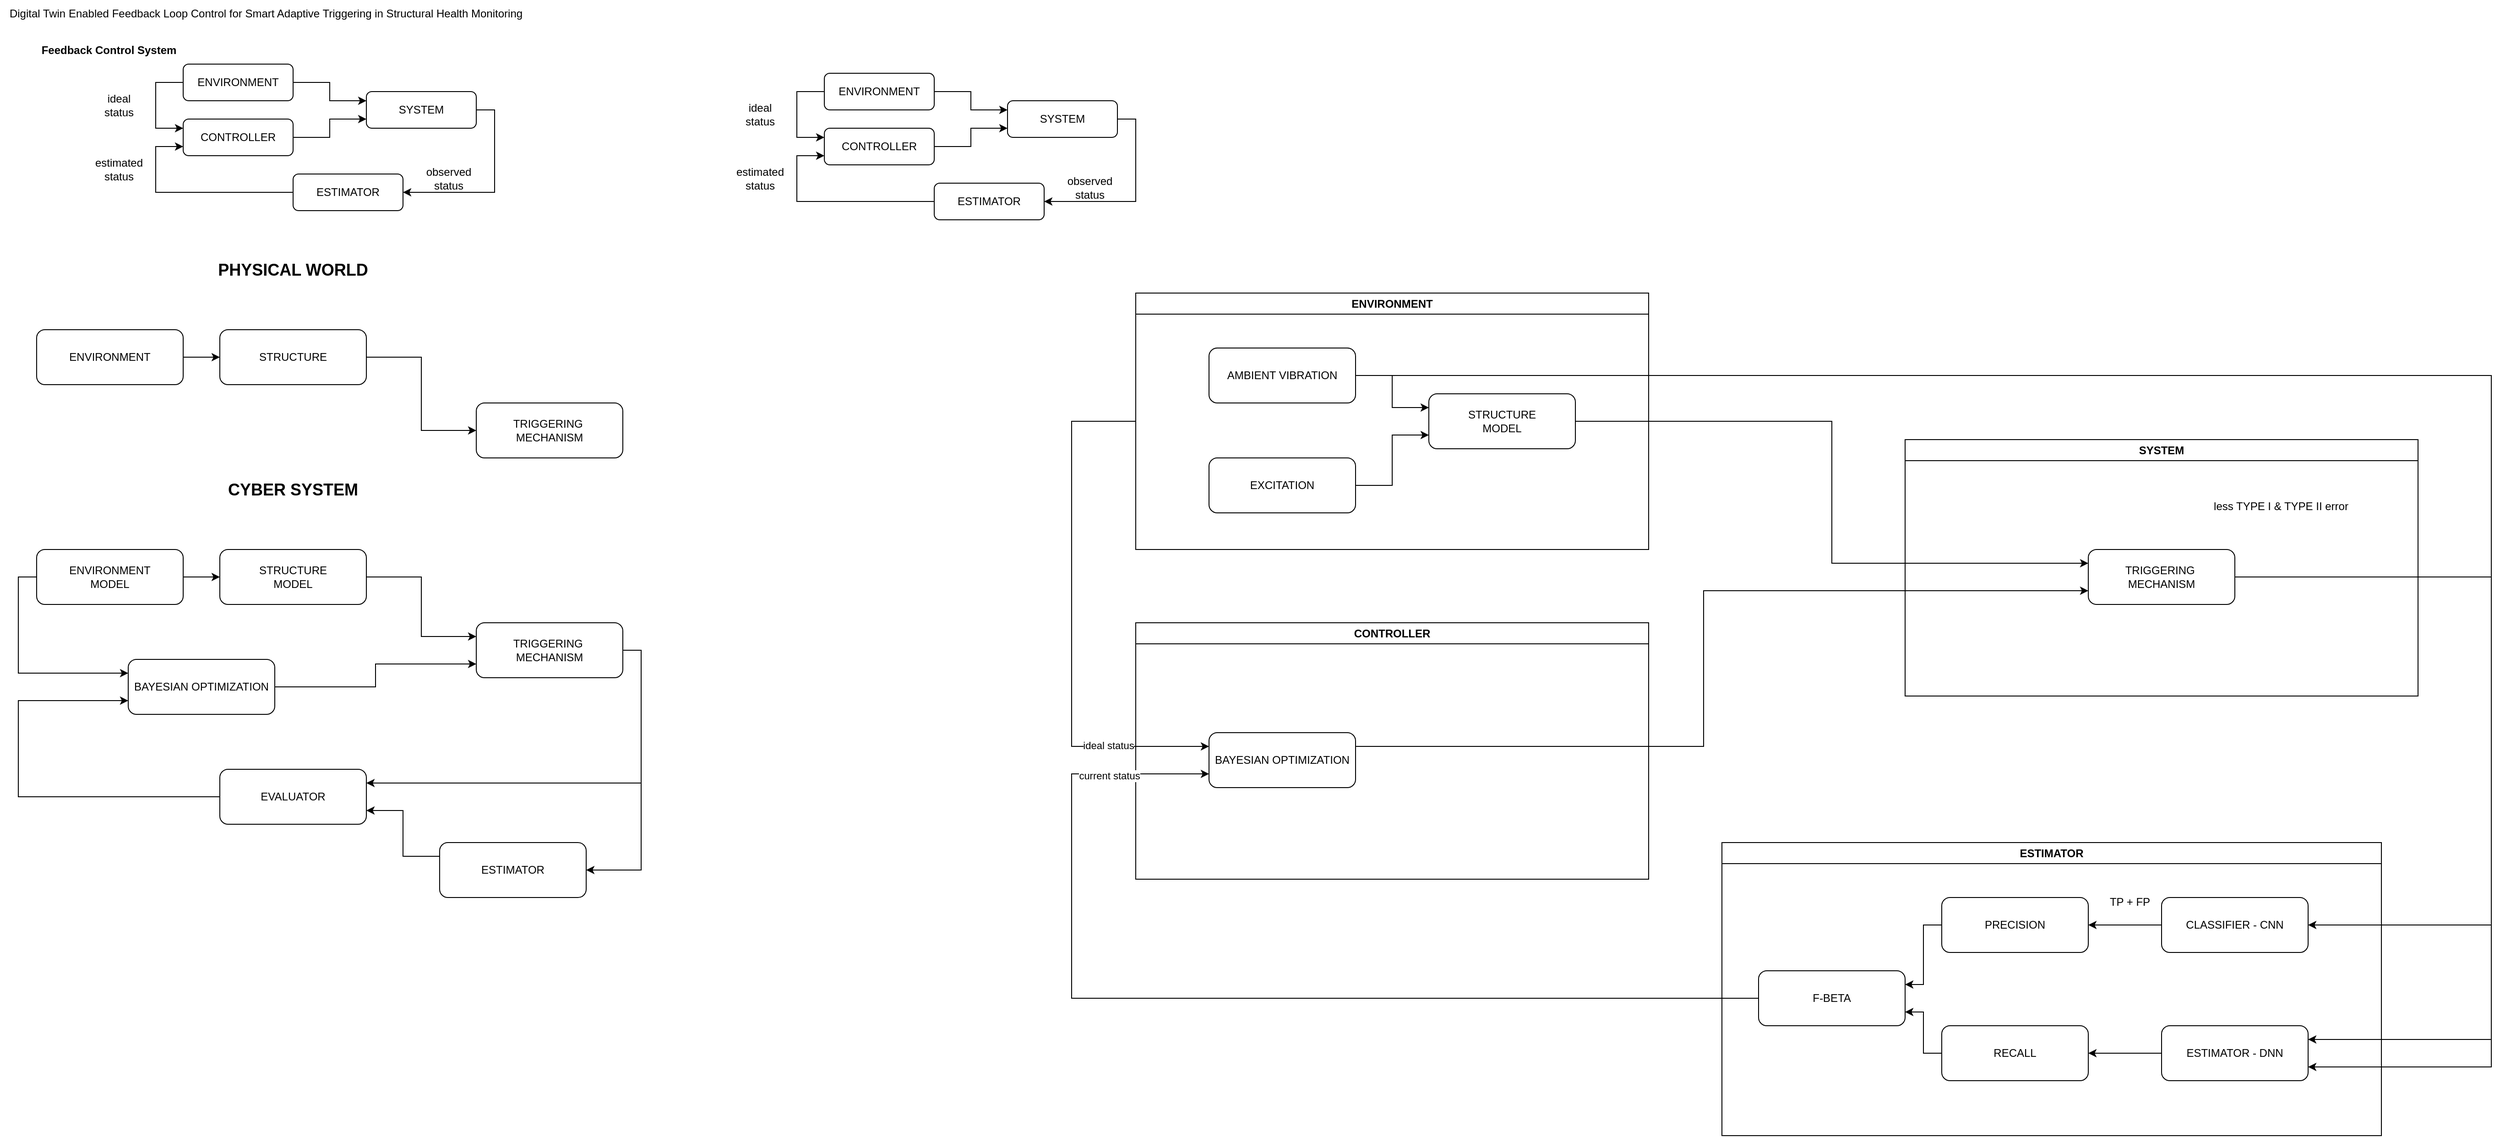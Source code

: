 <mxfile version="24.4.13" type="device">
  <diagram name="Page-1" id="KP7G7HJYxAzzi2hvTJnl">
    <mxGraphModel dx="2963" dy="1709" grid="1" gridSize="10" guides="1" tooltips="1" connect="1" arrows="1" fold="1" page="1" pageScale="1" pageWidth="1169" pageHeight="827" math="0" shadow="0">
      <root>
        <mxCell id="0" />
        <mxCell id="1" parent="0" />
        <mxCell id="A6afsXagR-sp6Qluixv--6" value="CYBER SYSTEM" style="text;html=1;align=center;verticalAlign=middle;whiteSpace=wrap;rounded=0;fontStyle=1;fontSize=18;" vertex="1" parent="1">
          <mxGeometry x="200" y="520" width="240" height="30" as="geometry" />
        </mxCell>
        <mxCell id="A6afsXagR-sp6Qluixv--30" style="edgeStyle=orthogonalEdgeStyle;rounded=0;orthogonalLoop=1;jettySize=auto;html=1;exitX=1;exitY=0.5;exitDx=0;exitDy=0;entryX=0;entryY=0.5;entryDx=0;entryDy=0;" edge="1" parent="1" source="A6afsXagR-sp6Qluixv--7" target="A6afsXagR-sp6Qluixv--9">
          <mxGeometry relative="1" as="geometry" />
        </mxCell>
        <mxCell id="A6afsXagR-sp6Qluixv--7" value="ENVIRONMENT" style="rounded=1;whiteSpace=wrap;html=1;" vertex="1" parent="1">
          <mxGeometry x="40" y="360" width="160" height="60" as="geometry" />
        </mxCell>
        <mxCell id="A6afsXagR-sp6Qluixv--29" style="edgeStyle=orthogonalEdgeStyle;rounded=0;orthogonalLoop=1;jettySize=auto;html=1;exitX=1;exitY=0.5;exitDx=0;exitDy=0;entryX=0;entryY=0.5;entryDx=0;entryDy=0;" edge="1" parent="1" source="A6afsXagR-sp6Qluixv--8" target="A6afsXagR-sp6Qluixv--11">
          <mxGeometry relative="1" as="geometry" />
        </mxCell>
        <mxCell id="A6afsXagR-sp6Qluixv--36" style="edgeStyle=orthogonalEdgeStyle;rounded=0;orthogonalLoop=1;jettySize=auto;html=1;exitX=0;exitY=0.5;exitDx=0;exitDy=0;entryX=0;entryY=0.25;entryDx=0;entryDy=0;" edge="1" parent="1" source="A6afsXagR-sp6Qluixv--8" target="A6afsXagR-sp6Qluixv--34">
          <mxGeometry relative="1" as="geometry" />
        </mxCell>
        <mxCell id="A6afsXagR-sp6Qluixv--8" value="ENVIRONMENT&lt;div&gt;MODEL&lt;/div&gt;" style="rounded=1;whiteSpace=wrap;html=1;" vertex="1" parent="1">
          <mxGeometry x="40" y="600" width="160" height="60" as="geometry" />
        </mxCell>
        <mxCell id="A6afsXagR-sp6Qluixv--31" style="edgeStyle=orthogonalEdgeStyle;rounded=0;orthogonalLoop=1;jettySize=auto;html=1;exitX=1;exitY=0.5;exitDx=0;exitDy=0;entryX=0;entryY=0.5;entryDx=0;entryDy=0;" edge="1" parent="1" source="A6afsXagR-sp6Qluixv--9" target="A6afsXagR-sp6Qluixv--27">
          <mxGeometry relative="1" as="geometry" />
        </mxCell>
        <mxCell id="A6afsXagR-sp6Qluixv--9" value="STRUCTURE" style="rounded=1;whiteSpace=wrap;html=1;" vertex="1" parent="1">
          <mxGeometry x="240" y="360" width="160" height="60" as="geometry" />
        </mxCell>
        <mxCell id="A6afsXagR-sp6Qluixv--32" style="edgeStyle=orthogonalEdgeStyle;rounded=0;orthogonalLoop=1;jettySize=auto;html=1;exitX=1;exitY=0.5;exitDx=0;exitDy=0;entryX=0;entryY=0.25;entryDx=0;entryDy=0;" edge="1" parent="1" source="A6afsXagR-sp6Qluixv--11" target="A6afsXagR-sp6Qluixv--28">
          <mxGeometry relative="1" as="geometry" />
        </mxCell>
        <mxCell id="A6afsXagR-sp6Qluixv--11" value="STRUCTURE&lt;div&gt;MODEL&lt;/div&gt;" style="rounded=1;whiteSpace=wrap;html=1;" vertex="1" parent="1">
          <mxGeometry x="240" y="600" width="160" height="60" as="geometry" />
        </mxCell>
        <mxCell id="A6afsXagR-sp6Qluixv--12" value="PHYSICAL WORLD" style="text;html=1;align=center;verticalAlign=middle;whiteSpace=wrap;rounded=0;fontStyle=1;fontSize=18;" vertex="1" parent="1">
          <mxGeometry x="200" y="280" width="240" height="30" as="geometry" />
        </mxCell>
        <mxCell id="A6afsXagR-sp6Qluixv--13" style="edgeStyle=orthogonalEdgeStyle;rounded=0;orthogonalLoop=1;jettySize=auto;html=1;exitX=1;exitY=0.5;exitDx=0;exitDy=0;entryX=0;entryY=0.25;entryDx=0;entryDy=0;" edge="1" parent="1" source="A6afsXagR-sp6Qluixv--15" target="A6afsXagR-sp6Qluixv--17">
          <mxGeometry relative="1" as="geometry" />
        </mxCell>
        <mxCell id="A6afsXagR-sp6Qluixv--14" style="edgeStyle=orthogonalEdgeStyle;rounded=0;orthogonalLoop=1;jettySize=auto;html=1;exitX=0;exitY=0.5;exitDx=0;exitDy=0;entryX=0;entryY=0.25;entryDx=0;entryDy=0;" edge="1" parent="1" source="A6afsXagR-sp6Qluixv--15" target="A6afsXagR-sp6Qluixv--21">
          <mxGeometry relative="1" as="geometry">
            <Array as="points">
              <mxPoint x="170" y="90" />
              <mxPoint x="170" y="140" />
            </Array>
          </mxGeometry>
        </mxCell>
        <mxCell id="A6afsXagR-sp6Qluixv--15" value="ENVIRONMENT" style="rounded=1;whiteSpace=wrap;html=1;" vertex="1" parent="1">
          <mxGeometry x="200" y="70" width="120" height="40" as="geometry" />
        </mxCell>
        <mxCell id="A6afsXagR-sp6Qluixv--16" style="edgeStyle=orthogonalEdgeStyle;rounded=0;orthogonalLoop=1;jettySize=auto;html=1;exitX=1;exitY=0.5;exitDx=0;exitDy=0;entryX=1;entryY=0.5;entryDx=0;entryDy=0;" edge="1" parent="1" source="A6afsXagR-sp6Qluixv--17" target="A6afsXagR-sp6Qluixv--19">
          <mxGeometry relative="1" as="geometry" />
        </mxCell>
        <mxCell id="A6afsXagR-sp6Qluixv--17" value="SYSTEM" style="rounded=1;whiteSpace=wrap;html=1;" vertex="1" parent="1">
          <mxGeometry x="400" y="100" width="120" height="40" as="geometry" />
        </mxCell>
        <mxCell id="A6afsXagR-sp6Qluixv--18" style="edgeStyle=orthogonalEdgeStyle;rounded=0;orthogonalLoop=1;jettySize=auto;html=1;exitX=0;exitY=0.5;exitDx=0;exitDy=0;entryX=0;entryY=0.75;entryDx=0;entryDy=0;" edge="1" parent="1" source="A6afsXagR-sp6Qluixv--19" target="A6afsXagR-sp6Qluixv--21">
          <mxGeometry relative="1" as="geometry">
            <Array as="points">
              <mxPoint x="170" y="210" />
              <mxPoint x="170" y="160" />
            </Array>
          </mxGeometry>
        </mxCell>
        <mxCell id="A6afsXagR-sp6Qluixv--19" value="ESTIMATOR" style="rounded=1;whiteSpace=wrap;html=1;" vertex="1" parent="1">
          <mxGeometry x="320" y="190" width="120" height="40" as="geometry" />
        </mxCell>
        <mxCell id="A6afsXagR-sp6Qluixv--20" style="edgeStyle=orthogonalEdgeStyle;rounded=0;orthogonalLoop=1;jettySize=auto;html=1;exitX=1;exitY=0.5;exitDx=0;exitDy=0;entryX=0;entryY=0.75;entryDx=0;entryDy=0;" edge="1" parent="1" source="A6afsXagR-sp6Qluixv--21" target="A6afsXagR-sp6Qluixv--17">
          <mxGeometry relative="1" as="geometry">
            <mxPoint x="400" y="130" as="targetPoint" />
          </mxGeometry>
        </mxCell>
        <mxCell id="A6afsXagR-sp6Qluixv--21" value="CONTROLLER" style="rounded=1;whiteSpace=wrap;html=1;" vertex="1" parent="1">
          <mxGeometry x="200" y="130" width="120" height="40" as="geometry" />
        </mxCell>
        <mxCell id="A6afsXagR-sp6Qluixv--22" value="observed status" style="text;html=1;align=center;verticalAlign=middle;whiteSpace=wrap;rounded=0;" vertex="1" parent="1">
          <mxGeometry x="460" y="180" width="60" height="30" as="geometry" />
        </mxCell>
        <mxCell id="A6afsXagR-sp6Qluixv--23" value="estimated&lt;div&gt;status&lt;/div&gt;" style="text;html=1;align=center;verticalAlign=middle;whiteSpace=wrap;rounded=0;rotation=0;" vertex="1" parent="1">
          <mxGeometry x="100" y="170" width="60" height="30" as="geometry" />
        </mxCell>
        <mxCell id="A6afsXagR-sp6Qluixv--24" value="ideal status" style="text;html=1;align=center;verticalAlign=middle;whiteSpace=wrap;rounded=0;rotation=0;" vertex="1" parent="1">
          <mxGeometry x="100" y="100" width="60" height="30" as="geometry" />
        </mxCell>
        <mxCell id="A6afsXagR-sp6Qluixv--25" value="Feedback Control System" style="text;html=1;align=center;verticalAlign=middle;whiteSpace=wrap;rounded=0;rotation=0;fontStyle=1" vertex="1" parent="1">
          <mxGeometry x="39" y="40" width="160" height="30" as="geometry" />
        </mxCell>
        <mxCell id="A6afsXagR-sp6Qluixv--26" value="Digital Twin Enabled Feedback Loop Control for Smart Adaptive Triggering in Structural Health Monitoring" style="text;html=1;align=center;verticalAlign=middle;resizable=0;points=[];autosize=1;strokeColor=none;fillColor=none;" vertex="1" parent="1">
          <mxGeometry width="580" height="30" as="geometry" />
        </mxCell>
        <mxCell id="A6afsXagR-sp6Qluixv--27" value="TRIGGERING&amp;nbsp;&lt;div&gt;MECHANISM&lt;/div&gt;" style="rounded=1;whiteSpace=wrap;html=1;" vertex="1" parent="1">
          <mxGeometry x="520" y="440" width="160" height="60" as="geometry" />
        </mxCell>
        <mxCell id="A6afsXagR-sp6Qluixv--38" style="edgeStyle=orthogonalEdgeStyle;rounded=0;orthogonalLoop=1;jettySize=auto;html=1;exitX=1;exitY=0.5;exitDx=0;exitDy=0;entryX=1;entryY=0.25;entryDx=0;entryDy=0;" edge="1" parent="1" source="A6afsXagR-sp6Qluixv--28" target="A6afsXagR-sp6Qluixv--33">
          <mxGeometry relative="1" as="geometry" />
        </mxCell>
        <mxCell id="A6afsXagR-sp6Qluixv--58" style="edgeStyle=orthogonalEdgeStyle;rounded=0;orthogonalLoop=1;jettySize=auto;html=1;exitX=1;exitY=0.5;exitDx=0;exitDy=0;entryX=1;entryY=0.5;entryDx=0;entryDy=0;" edge="1" parent="1" source="A6afsXagR-sp6Qluixv--28" target="A6afsXagR-sp6Qluixv--39">
          <mxGeometry relative="1" as="geometry" />
        </mxCell>
        <mxCell id="A6afsXagR-sp6Qluixv--28" value="TRIGGERING&amp;nbsp;&lt;div&gt;MECHANISM&lt;/div&gt;" style="rounded=1;whiteSpace=wrap;html=1;" vertex="1" parent="1">
          <mxGeometry x="520" y="680" width="160" height="60" as="geometry" />
        </mxCell>
        <mxCell id="A6afsXagR-sp6Qluixv--37" style="edgeStyle=orthogonalEdgeStyle;rounded=0;orthogonalLoop=1;jettySize=auto;html=1;exitX=0;exitY=0.5;exitDx=0;exitDy=0;entryX=0;entryY=0.75;entryDx=0;entryDy=0;" edge="1" parent="1" source="A6afsXagR-sp6Qluixv--33" target="A6afsXagR-sp6Qluixv--34">
          <mxGeometry relative="1" as="geometry">
            <Array as="points">
              <mxPoint x="20" y="870" />
              <mxPoint x="20" y="765" />
            </Array>
          </mxGeometry>
        </mxCell>
        <mxCell id="A6afsXagR-sp6Qluixv--33" value="EVALUATOR" style="rounded=1;whiteSpace=wrap;html=1;" vertex="1" parent="1">
          <mxGeometry x="240" y="840" width="160" height="60" as="geometry" />
        </mxCell>
        <mxCell id="A6afsXagR-sp6Qluixv--35" style="edgeStyle=orthogonalEdgeStyle;rounded=0;orthogonalLoop=1;jettySize=auto;html=1;exitX=1;exitY=0.5;exitDx=0;exitDy=0;entryX=0;entryY=0.75;entryDx=0;entryDy=0;" edge="1" parent="1" source="A6afsXagR-sp6Qluixv--34" target="A6afsXagR-sp6Qluixv--28">
          <mxGeometry relative="1" as="geometry" />
        </mxCell>
        <mxCell id="A6afsXagR-sp6Qluixv--34" value="BAYESIAN OPTIMIZATION" style="rounded=1;whiteSpace=wrap;html=1;" vertex="1" parent="1">
          <mxGeometry x="140" y="720" width="160" height="60" as="geometry" />
        </mxCell>
        <mxCell id="A6afsXagR-sp6Qluixv--40" style="edgeStyle=orthogonalEdgeStyle;rounded=0;orthogonalLoop=1;jettySize=auto;html=1;exitX=0;exitY=0.25;exitDx=0;exitDy=0;entryX=1;entryY=0.75;entryDx=0;entryDy=0;" edge="1" parent="1" source="A6afsXagR-sp6Qluixv--39" target="A6afsXagR-sp6Qluixv--33">
          <mxGeometry relative="1" as="geometry" />
        </mxCell>
        <mxCell id="A6afsXagR-sp6Qluixv--39" value="ESTIMATOR" style="rounded=1;whiteSpace=wrap;html=1;" vertex="1" parent="1">
          <mxGeometry x="480" y="920" width="160" height="60" as="geometry" />
        </mxCell>
        <mxCell id="A6afsXagR-sp6Qluixv--42" style="edgeStyle=orthogonalEdgeStyle;rounded=0;orthogonalLoop=1;jettySize=auto;html=1;exitX=1;exitY=0.5;exitDx=0;exitDy=0;entryX=0;entryY=0.25;entryDx=0;entryDy=0;" edge="1" parent="1" source="A6afsXagR-sp6Qluixv--44" target="A6afsXagR-sp6Qluixv--46">
          <mxGeometry relative="1" as="geometry" />
        </mxCell>
        <mxCell id="A6afsXagR-sp6Qluixv--43" style="edgeStyle=orthogonalEdgeStyle;rounded=0;orthogonalLoop=1;jettySize=auto;html=1;exitX=0;exitY=0.5;exitDx=0;exitDy=0;entryX=0;entryY=0.25;entryDx=0;entryDy=0;" edge="1" parent="1" source="A6afsXagR-sp6Qluixv--44" target="A6afsXagR-sp6Qluixv--50">
          <mxGeometry relative="1" as="geometry">
            <Array as="points">
              <mxPoint x="870" y="100" />
              <mxPoint x="870" y="150" />
            </Array>
          </mxGeometry>
        </mxCell>
        <mxCell id="A6afsXagR-sp6Qluixv--44" value="ENVIRONMENT" style="rounded=1;whiteSpace=wrap;html=1;" vertex="1" parent="1">
          <mxGeometry x="900" y="80" width="120" height="40" as="geometry" />
        </mxCell>
        <mxCell id="A6afsXagR-sp6Qluixv--45" style="edgeStyle=orthogonalEdgeStyle;rounded=0;orthogonalLoop=1;jettySize=auto;html=1;exitX=1;exitY=0.5;exitDx=0;exitDy=0;entryX=1;entryY=0.5;entryDx=0;entryDy=0;" edge="1" parent="1" source="A6afsXagR-sp6Qluixv--46" target="A6afsXagR-sp6Qluixv--48">
          <mxGeometry relative="1" as="geometry" />
        </mxCell>
        <mxCell id="A6afsXagR-sp6Qluixv--46" value="SYSTEM" style="rounded=1;whiteSpace=wrap;html=1;" vertex="1" parent="1">
          <mxGeometry x="1100" y="110" width="120" height="40" as="geometry" />
        </mxCell>
        <mxCell id="A6afsXagR-sp6Qluixv--47" style="edgeStyle=orthogonalEdgeStyle;rounded=0;orthogonalLoop=1;jettySize=auto;html=1;exitX=0;exitY=0.5;exitDx=0;exitDy=0;entryX=0;entryY=0.75;entryDx=0;entryDy=0;" edge="1" parent="1" source="A6afsXagR-sp6Qluixv--48" target="A6afsXagR-sp6Qluixv--50">
          <mxGeometry relative="1" as="geometry">
            <Array as="points">
              <mxPoint x="870" y="220" />
              <mxPoint x="870" y="170" />
            </Array>
          </mxGeometry>
        </mxCell>
        <mxCell id="A6afsXagR-sp6Qluixv--48" value="ESTIMATOR" style="rounded=1;whiteSpace=wrap;html=1;" vertex="1" parent="1">
          <mxGeometry x="1020" y="200" width="120" height="40" as="geometry" />
        </mxCell>
        <mxCell id="A6afsXagR-sp6Qluixv--49" style="edgeStyle=orthogonalEdgeStyle;rounded=0;orthogonalLoop=1;jettySize=auto;html=1;exitX=1;exitY=0.5;exitDx=0;exitDy=0;entryX=0;entryY=0.75;entryDx=0;entryDy=0;" edge="1" parent="1" source="A6afsXagR-sp6Qluixv--50" target="A6afsXagR-sp6Qluixv--46">
          <mxGeometry relative="1" as="geometry">
            <mxPoint x="1100" y="140" as="targetPoint" />
          </mxGeometry>
        </mxCell>
        <mxCell id="A6afsXagR-sp6Qluixv--50" value="CONTROLLER" style="rounded=1;whiteSpace=wrap;html=1;" vertex="1" parent="1">
          <mxGeometry x="900" y="140" width="120" height="40" as="geometry" />
        </mxCell>
        <mxCell id="A6afsXagR-sp6Qluixv--51" value="observed status" style="text;html=1;align=center;verticalAlign=middle;whiteSpace=wrap;rounded=0;" vertex="1" parent="1">
          <mxGeometry x="1160" y="190" width="60" height="30" as="geometry" />
        </mxCell>
        <mxCell id="A6afsXagR-sp6Qluixv--52" value="estimated&lt;div&gt;status&lt;/div&gt;" style="text;html=1;align=center;verticalAlign=middle;whiteSpace=wrap;rounded=0;rotation=0;" vertex="1" parent="1">
          <mxGeometry x="800" y="180" width="60" height="30" as="geometry" />
        </mxCell>
        <mxCell id="A6afsXagR-sp6Qluixv--53" value="ideal status" style="text;html=1;align=center;verticalAlign=middle;whiteSpace=wrap;rounded=0;rotation=0;" vertex="1" parent="1">
          <mxGeometry x="800" y="110" width="60" height="30" as="geometry" />
        </mxCell>
        <mxCell id="A6afsXagR-sp6Qluixv--73" style="edgeStyle=orthogonalEdgeStyle;rounded=0;orthogonalLoop=1;jettySize=auto;html=1;exitX=0;exitY=0.5;exitDx=0;exitDy=0;entryX=0;entryY=0.25;entryDx=0;entryDy=0;" edge="1" parent="1" source="A6afsXagR-sp6Qluixv--54" target="A6afsXagR-sp6Qluixv--72">
          <mxGeometry relative="1" as="geometry">
            <Array as="points">
              <mxPoint x="1170" y="460" />
              <mxPoint x="1170" y="815" />
            </Array>
          </mxGeometry>
        </mxCell>
        <mxCell id="A6afsXagR-sp6Qluixv--92" value="ideal status" style="edgeLabel;html=1;align=center;verticalAlign=middle;resizable=0;points=[];" vertex="1" connectable="0" parent="A6afsXagR-sp6Qluixv--73">
          <mxGeometry x="0.612" y="1" relative="1" as="geometry">
            <mxPoint x="1" as="offset" />
          </mxGeometry>
        </mxCell>
        <mxCell id="A6afsXagR-sp6Qluixv--54" value="ENVIRONMENT" style="swimlane;whiteSpace=wrap;html=1;" vertex="1" parent="1">
          <mxGeometry x="1240" y="320" width="560" height="280" as="geometry" />
        </mxCell>
        <mxCell id="A6afsXagR-sp6Qluixv--77" style="edgeStyle=orthogonalEdgeStyle;rounded=0;orthogonalLoop=1;jettySize=auto;html=1;exitX=1;exitY=0.5;exitDx=0;exitDy=0;entryX=0;entryY=0.75;entryDx=0;entryDy=0;" edge="1" parent="A6afsXagR-sp6Qluixv--54" source="A6afsXagR-sp6Qluixv--59" target="A6afsXagR-sp6Qluixv--60">
          <mxGeometry relative="1" as="geometry" />
        </mxCell>
        <mxCell id="A6afsXagR-sp6Qluixv--59" value="EXCITATION" style="rounded=1;whiteSpace=wrap;html=1;" vertex="1" parent="A6afsXagR-sp6Qluixv--54">
          <mxGeometry x="80" y="180" width="160" height="60" as="geometry" />
        </mxCell>
        <mxCell id="A6afsXagR-sp6Qluixv--60" value="STRUCTURE&lt;div&gt;MODEL&lt;/div&gt;" style="rounded=1;whiteSpace=wrap;html=1;" vertex="1" parent="A6afsXagR-sp6Qluixv--54">
          <mxGeometry x="320" y="110" width="160" height="60" as="geometry" />
        </mxCell>
        <mxCell id="A6afsXagR-sp6Qluixv--83" style="edgeStyle=orthogonalEdgeStyle;rounded=0;orthogonalLoop=1;jettySize=auto;html=1;exitX=1;exitY=0.5;exitDx=0;exitDy=0;entryX=0;entryY=0.25;entryDx=0;entryDy=0;" edge="1" parent="A6afsXagR-sp6Qluixv--54" source="A6afsXagR-sp6Qluixv--82" target="A6afsXagR-sp6Qluixv--60">
          <mxGeometry relative="1" as="geometry" />
        </mxCell>
        <mxCell id="A6afsXagR-sp6Qluixv--82" value="AMBIENT VIBRATION" style="rounded=1;whiteSpace=wrap;html=1;" vertex="1" parent="A6afsXagR-sp6Qluixv--54">
          <mxGeometry x="80" y="60" width="160" height="60" as="geometry" />
        </mxCell>
        <mxCell id="A6afsXagR-sp6Qluixv--55" value="SYSTEM" style="swimlane;whiteSpace=wrap;html=1;" vertex="1" parent="1">
          <mxGeometry x="2080" y="480" width="560" height="280" as="geometry" />
        </mxCell>
        <mxCell id="A6afsXagR-sp6Qluixv--61" value="TRIGGERING&amp;nbsp;&lt;div&gt;MECHANISM&lt;/div&gt;" style="rounded=1;whiteSpace=wrap;html=1;" vertex="1" parent="A6afsXagR-sp6Qluixv--55">
          <mxGeometry x="200" y="120" width="160" height="60" as="geometry" />
        </mxCell>
        <mxCell id="A6afsXagR-sp6Qluixv--56" value="ESTIMATOR" style="swimlane;whiteSpace=wrap;html=1;" vertex="1" parent="1">
          <mxGeometry x="1880" y="920" width="720" height="320" as="geometry" />
        </mxCell>
        <mxCell id="A6afsXagR-sp6Qluixv--62" value="F-BETA" style="rounded=1;whiteSpace=wrap;html=1;" vertex="1" parent="A6afsXagR-sp6Qluixv--56">
          <mxGeometry x="40" y="140" width="160" height="60" as="geometry" />
        </mxCell>
        <mxCell id="A6afsXagR-sp6Qluixv--91" style="edgeStyle=orthogonalEdgeStyle;rounded=0;orthogonalLoop=1;jettySize=auto;html=1;exitX=0;exitY=0.5;exitDx=0;exitDy=0;entryX=1;entryY=0.25;entryDx=0;entryDy=0;" edge="1" parent="A6afsXagR-sp6Qluixv--56" source="A6afsXagR-sp6Qluixv--64" target="A6afsXagR-sp6Qluixv--62">
          <mxGeometry relative="1" as="geometry" />
        </mxCell>
        <mxCell id="A6afsXagR-sp6Qluixv--64" value="PRECISION" style="rounded=1;whiteSpace=wrap;html=1;" vertex="1" parent="A6afsXagR-sp6Qluixv--56">
          <mxGeometry x="240" y="60" width="160" height="60" as="geometry" />
        </mxCell>
        <mxCell id="A6afsXagR-sp6Qluixv--90" style="edgeStyle=orthogonalEdgeStyle;rounded=0;orthogonalLoop=1;jettySize=auto;html=1;exitX=0;exitY=0.5;exitDx=0;exitDy=0;entryX=1;entryY=0.75;entryDx=0;entryDy=0;" edge="1" parent="A6afsXagR-sp6Qluixv--56" source="A6afsXagR-sp6Qluixv--65" target="A6afsXagR-sp6Qluixv--62">
          <mxGeometry relative="1" as="geometry" />
        </mxCell>
        <mxCell id="A6afsXagR-sp6Qluixv--65" value="RECALL" style="rounded=1;whiteSpace=wrap;html=1;" vertex="1" parent="A6afsXagR-sp6Qluixv--56">
          <mxGeometry x="240" y="200" width="160" height="60" as="geometry" />
        </mxCell>
        <mxCell id="A6afsXagR-sp6Qluixv--86" style="edgeStyle=orthogonalEdgeStyle;rounded=0;orthogonalLoop=1;jettySize=auto;html=1;exitX=0;exitY=0.5;exitDx=0;exitDy=0;entryX=1;entryY=0.5;entryDx=0;entryDy=0;" edge="1" parent="A6afsXagR-sp6Qluixv--56" source="A6afsXagR-sp6Qluixv--70" target="A6afsXagR-sp6Qluixv--64">
          <mxGeometry relative="1" as="geometry" />
        </mxCell>
        <mxCell id="A6afsXagR-sp6Qluixv--70" value="CLASSIFIER - CNN" style="rounded=1;whiteSpace=wrap;html=1;" vertex="1" parent="A6afsXagR-sp6Qluixv--56">
          <mxGeometry x="480" y="60" width="160" height="60" as="geometry" />
        </mxCell>
        <mxCell id="A6afsXagR-sp6Qluixv--88" style="edgeStyle=orthogonalEdgeStyle;rounded=0;orthogonalLoop=1;jettySize=auto;html=1;exitX=0;exitY=0.5;exitDx=0;exitDy=0;entryX=1;entryY=0.5;entryDx=0;entryDy=0;" edge="1" parent="A6afsXagR-sp6Qluixv--56" source="A6afsXagR-sp6Qluixv--71" target="A6afsXagR-sp6Qluixv--65">
          <mxGeometry relative="1" as="geometry" />
        </mxCell>
        <mxCell id="A6afsXagR-sp6Qluixv--71" value="ESTIMATOR - DNN" style="rounded=1;whiteSpace=wrap;html=1;" vertex="1" parent="A6afsXagR-sp6Qluixv--56">
          <mxGeometry x="480" y="200" width="160" height="60" as="geometry" />
        </mxCell>
        <mxCell id="A6afsXagR-sp6Qluixv--87" value="TP + FP" style="text;html=1;align=center;verticalAlign=middle;resizable=0;points=[];autosize=1;strokeColor=none;fillColor=none;" vertex="1" parent="A6afsXagR-sp6Qluixv--56">
          <mxGeometry x="410" y="50" width="70" height="30" as="geometry" />
        </mxCell>
        <mxCell id="A6afsXagR-sp6Qluixv--57" value="CONTROLLER" style="swimlane;whiteSpace=wrap;html=1;" vertex="1" parent="1">
          <mxGeometry x="1240" y="680" width="560" height="280" as="geometry" />
        </mxCell>
        <mxCell id="A6afsXagR-sp6Qluixv--72" value="BAYESIAN OPTIMIZATION" style="rounded=1;whiteSpace=wrap;html=1;" vertex="1" parent="A6afsXagR-sp6Qluixv--57">
          <mxGeometry x="80" y="120" width="160" height="60" as="geometry" />
        </mxCell>
        <mxCell id="A6afsXagR-sp6Qluixv--74" style="edgeStyle=orthogonalEdgeStyle;rounded=0;orthogonalLoop=1;jettySize=auto;html=1;exitX=0;exitY=0.5;exitDx=0;exitDy=0;entryX=0;entryY=0.75;entryDx=0;entryDy=0;" edge="1" parent="1" source="A6afsXagR-sp6Qluixv--62" target="A6afsXagR-sp6Qluixv--72">
          <mxGeometry relative="1" as="geometry">
            <Array as="points">
              <mxPoint x="1170" y="1090" />
              <mxPoint x="1170" y="845" />
            </Array>
          </mxGeometry>
        </mxCell>
        <mxCell id="A6afsXagR-sp6Qluixv--93" value="current status" style="edgeLabel;html=1;align=center;verticalAlign=middle;resizable=0;points=[];" vertex="1" connectable="0" parent="A6afsXagR-sp6Qluixv--74">
          <mxGeometry x="0.785" y="-2" relative="1" as="geometry">
            <mxPoint x="14" as="offset" />
          </mxGeometry>
        </mxCell>
        <mxCell id="A6afsXagR-sp6Qluixv--75" style="edgeStyle=orthogonalEdgeStyle;rounded=0;orthogonalLoop=1;jettySize=auto;html=1;exitX=1;exitY=0.25;exitDx=0;exitDy=0;entryX=0;entryY=0.75;entryDx=0;entryDy=0;" edge="1" parent="1" source="A6afsXagR-sp6Qluixv--72" target="A6afsXagR-sp6Qluixv--61">
          <mxGeometry relative="1" as="geometry">
            <Array as="points">
              <mxPoint x="1860" y="815" />
              <mxPoint x="1860" y="645" />
            </Array>
          </mxGeometry>
        </mxCell>
        <mxCell id="A6afsXagR-sp6Qluixv--78" style="edgeStyle=orthogonalEdgeStyle;rounded=0;orthogonalLoop=1;jettySize=auto;html=1;exitX=1;exitY=0.5;exitDx=0;exitDy=0;entryX=0;entryY=0.25;entryDx=0;entryDy=0;" edge="1" parent="1" source="A6afsXagR-sp6Qluixv--60" target="A6afsXagR-sp6Qluixv--61">
          <mxGeometry relative="1" as="geometry" />
        </mxCell>
        <mxCell id="A6afsXagR-sp6Qluixv--79" style="edgeStyle=orthogonalEdgeStyle;rounded=0;orthogonalLoop=1;jettySize=auto;html=1;exitX=1;exitY=0.5;exitDx=0;exitDy=0;entryX=1;entryY=0.5;entryDx=0;entryDy=0;" edge="1" parent="1" source="A6afsXagR-sp6Qluixv--61" target="A6afsXagR-sp6Qluixv--70">
          <mxGeometry relative="1" as="geometry">
            <Array as="points">
              <mxPoint x="2720" y="630" />
              <mxPoint x="2720" y="1010" />
            </Array>
          </mxGeometry>
        </mxCell>
        <mxCell id="A6afsXagR-sp6Qluixv--84" style="edgeStyle=orthogonalEdgeStyle;rounded=0;orthogonalLoop=1;jettySize=auto;html=1;exitX=1;exitY=0.5;exitDx=0;exitDy=0;entryX=1;entryY=0.25;entryDx=0;entryDy=0;" edge="1" parent="1" source="A6afsXagR-sp6Qluixv--82" target="A6afsXagR-sp6Qluixv--71">
          <mxGeometry relative="1" as="geometry">
            <Array as="points">
              <mxPoint x="2720" y="410" />
              <mxPoint x="2720" y="1135" />
            </Array>
          </mxGeometry>
        </mxCell>
        <mxCell id="A6afsXagR-sp6Qluixv--85" style="edgeStyle=orthogonalEdgeStyle;rounded=0;orthogonalLoop=1;jettySize=auto;html=1;exitX=1;exitY=0.5;exitDx=0;exitDy=0;entryX=1;entryY=0.75;entryDx=0;entryDy=0;" edge="1" parent="1" source="A6afsXagR-sp6Qluixv--61" target="A6afsXagR-sp6Qluixv--71">
          <mxGeometry relative="1" as="geometry">
            <Array as="points">
              <mxPoint x="2720" y="630" />
              <mxPoint x="2720" y="1165" />
            </Array>
          </mxGeometry>
        </mxCell>
        <mxCell id="A6afsXagR-sp6Qluixv--94" value="less TYPE I &amp;amp; TYPE II error" style="text;html=1;align=center;verticalAlign=middle;resizable=0;points=[];autosize=1;strokeColor=none;fillColor=none;" vertex="1" parent="1">
          <mxGeometry x="2405" y="538" width="170" height="30" as="geometry" />
        </mxCell>
      </root>
    </mxGraphModel>
  </diagram>
</mxfile>

